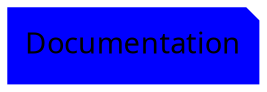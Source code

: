 digraph G {
  "Documentation" [shape = "note",style = "filled",color = "blue",fontname = "Verdana",URL = "http://turbolent.com:8080/pages/Documentation"];
}
